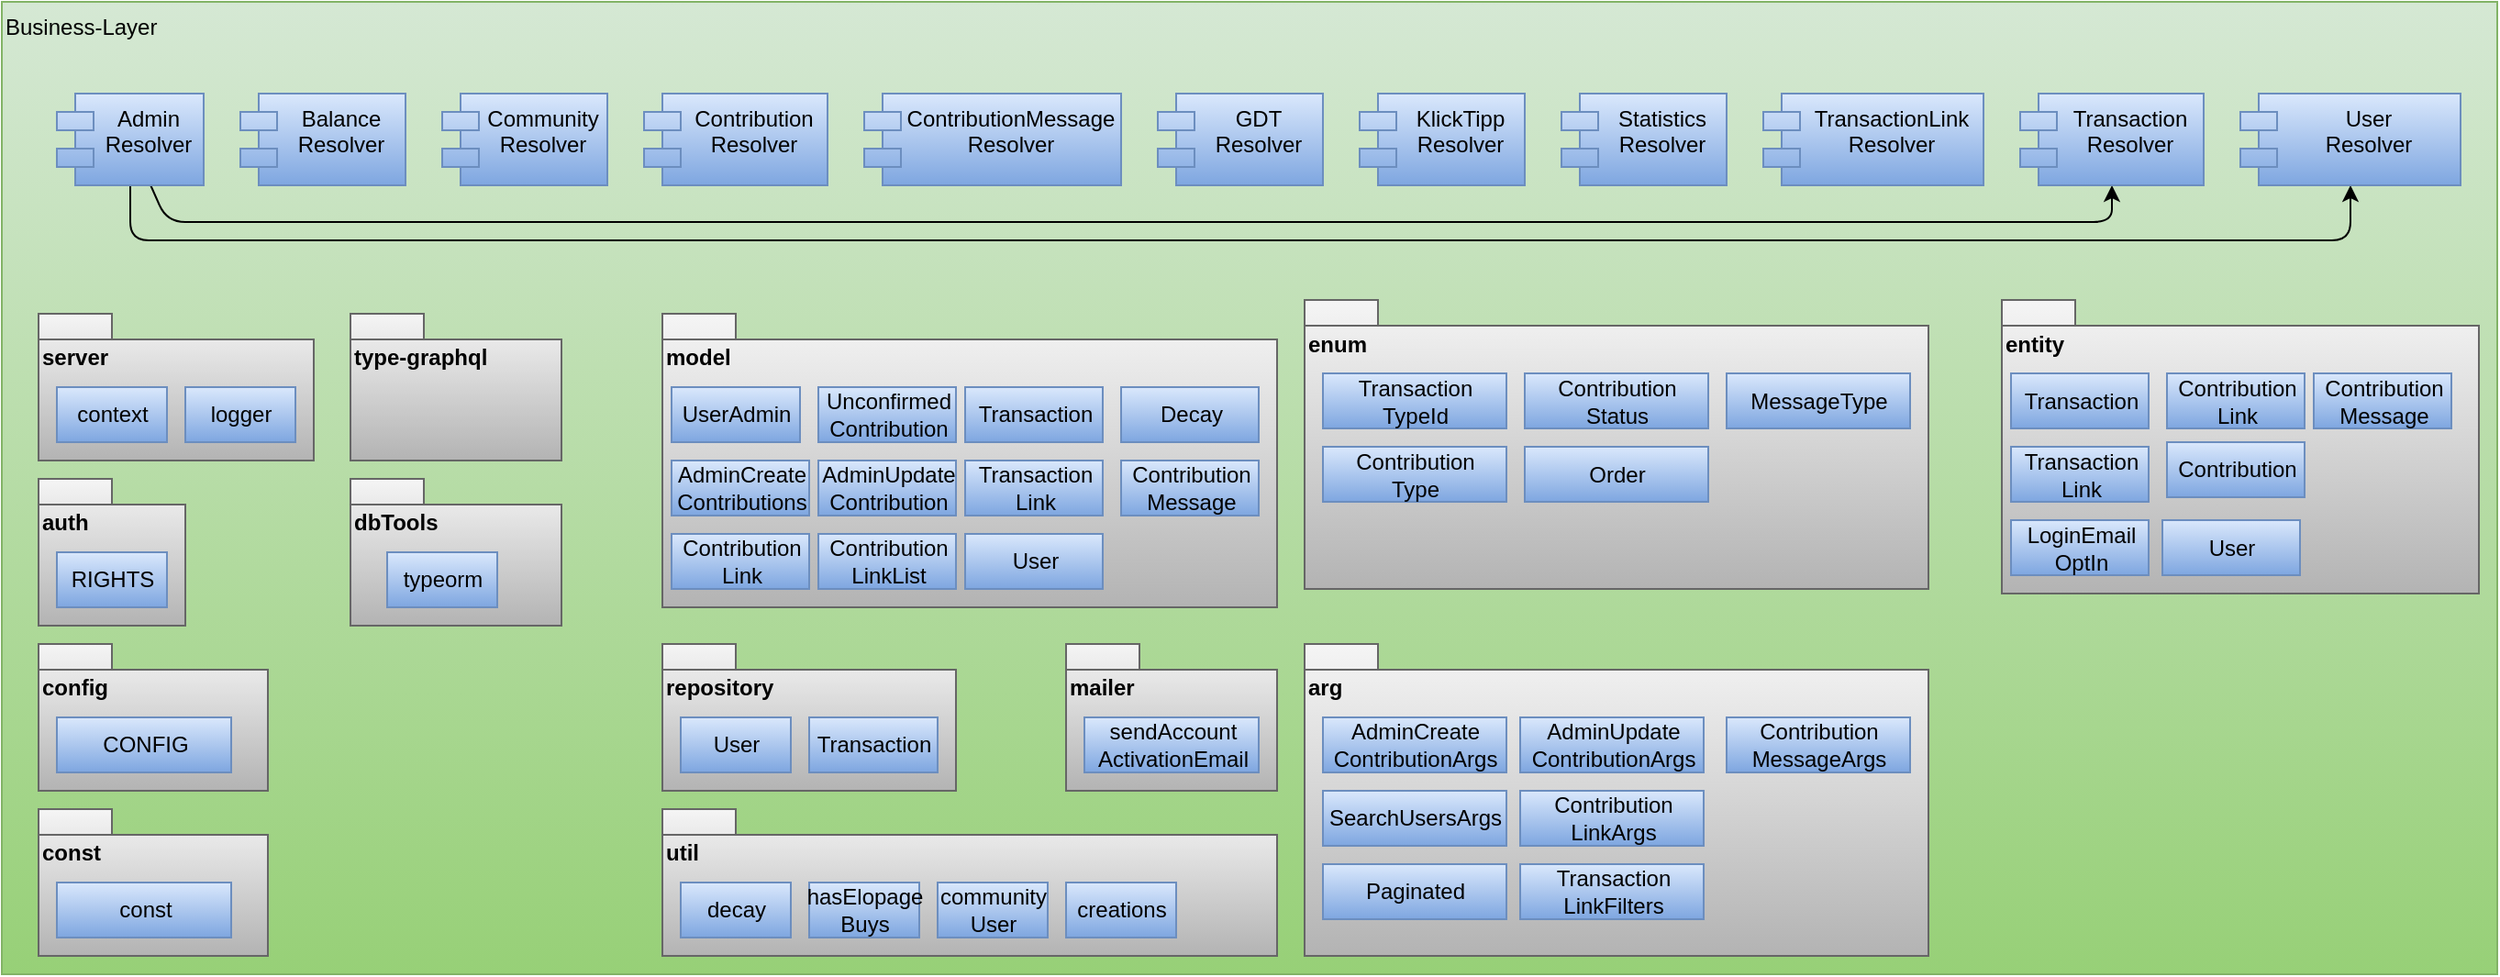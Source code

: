 <mxfile>
    <diagram id="ShO7q3t4R8ToIVqjYavh" name="Seite-1">
        <mxGraphModel dx="1381" dy="800" grid="1" gridSize="10" guides="1" tooltips="1" connect="1" arrows="1" fold="1" page="1" pageScale="1" pageWidth="2336" pageHeight="1654" math="0" shadow="0">
            <root>
                <mxCell id="0"/>
                <mxCell id="1" parent="0"/>
                <mxCell id="2" value="Business-Layer" style="rounded=0;whiteSpace=wrap;html=1;fillColor=#d5e8d4;strokeColor=#82b366;gradientColor=#97d077;align=left;verticalAlign=top;" vertex="1" parent="1">
                    <mxGeometry x="40" y="80" width="1360" height="530" as="geometry"/>
                </mxCell>
                <mxCell id="57" style="edgeStyle=none;html=1;entryX=0.5;entryY=1;entryDx=0;entryDy=0;" edge="1" parent="1" source="3" target="13">
                    <mxGeometry relative="1" as="geometry">
                        <Array as="points">
                            <mxPoint x="110" y="210"/>
                            <mxPoint x="1320" y="210"/>
                        </Array>
                    </mxGeometry>
                </mxCell>
                <mxCell id="58" style="edgeStyle=none;html=1;entryX=0.5;entryY=1;entryDx=0;entryDy=0;" edge="1" parent="1" source="3" target="12">
                    <mxGeometry relative="1" as="geometry">
                        <Array as="points">
                            <mxPoint x="130" y="200"/>
                            <mxPoint x="1190" y="200"/>
                        </Array>
                    </mxGeometry>
                </mxCell>
                <mxCell id="3" value="Admin&#10;Resolver" style="shape=module;align=left;spacingLeft=20;align=center;verticalAlign=top;fillColor=#dae8fc;gradientColor=#7ea6e0;strokeColor=#6c8ebf;" vertex="1" parent="1">
                    <mxGeometry x="70" y="130" width="80" height="50" as="geometry"/>
                </mxCell>
                <mxCell id="4" value="Balance&#10;Resolver" style="shape=module;align=left;spacingLeft=20;align=center;verticalAlign=top;fillColor=#dae8fc;gradientColor=#7ea6e0;strokeColor=#6c8ebf;" vertex="1" parent="1">
                    <mxGeometry x="170" y="130" width="90" height="50" as="geometry"/>
                </mxCell>
                <mxCell id="5" value="Community&#10;Resolver" style="shape=module;align=left;spacingLeft=20;align=center;verticalAlign=top;fillColor=#dae8fc;gradientColor=#7ea6e0;strokeColor=#6c8ebf;" vertex="1" parent="1">
                    <mxGeometry x="280" y="130" width="90" height="50" as="geometry"/>
                </mxCell>
                <mxCell id="6" value="Contribution&#10;Resolver" style="shape=module;align=left;spacingLeft=20;align=center;verticalAlign=top;fillColor=#dae8fc;gradientColor=#7ea6e0;strokeColor=#6c8ebf;" vertex="1" parent="1">
                    <mxGeometry x="390" y="130" width="100" height="50" as="geometry"/>
                </mxCell>
                <mxCell id="7" value="ContributionMessage&#10;Resolver" style="shape=module;align=left;spacingLeft=20;align=center;verticalAlign=top;fillColor=#dae8fc;gradientColor=#7ea6e0;strokeColor=#6c8ebf;" vertex="1" parent="1">
                    <mxGeometry x="510" y="130" width="140" height="50" as="geometry"/>
                </mxCell>
                <mxCell id="8" value="GDT&#10;Resolver" style="shape=module;align=left;spacingLeft=20;align=center;verticalAlign=top;fillColor=#dae8fc;gradientColor=#7ea6e0;strokeColor=#6c8ebf;" vertex="1" parent="1">
                    <mxGeometry x="670" y="130" width="90" height="50" as="geometry"/>
                </mxCell>
                <mxCell id="9" value="KlickTipp&#10;Resolver" style="shape=module;align=left;spacingLeft=20;align=center;verticalAlign=top;fillColor=#dae8fc;gradientColor=#7ea6e0;strokeColor=#6c8ebf;" vertex="1" parent="1">
                    <mxGeometry x="780" y="130" width="90" height="50" as="geometry"/>
                </mxCell>
                <mxCell id="10" value="Statistics&#10;Resolver" style="shape=module;align=left;spacingLeft=20;align=center;verticalAlign=top;fillColor=#dae8fc;gradientColor=#7ea6e0;strokeColor=#6c8ebf;" vertex="1" parent="1">
                    <mxGeometry x="890" y="130" width="90" height="50" as="geometry"/>
                </mxCell>
                <mxCell id="11" value="TransactionLink&#10;Resolver" style="shape=module;align=left;spacingLeft=20;align=center;verticalAlign=top;fillColor=#dae8fc;gradientColor=#7ea6e0;strokeColor=#6c8ebf;" vertex="1" parent="1">
                    <mxGeometry x="1000" y="130" width="120" height="50" as="geometry"/>
                </mxCell>
                <mxCell id="12" value="Transaction&#10;Resolver" style="shape=module;align=left;spacingLeft=20;align=center;verticalAlign=top;fillColor=#dae8fc;gradientColor=#7ea6e0;strokeColor=#6c8ebf;" vertex="1" parent="1">
                    <mxGeometry x="1140" y="130" width="100" height="50" as="geometry"/>
                </mxCell>
                <mxCell id="13" value="User&#10;Resolver" style="shape=module;align=left;spacingLeft=20;align=center;verticalAlign=top;fillColor=#dae8fc;gradientColor=#7ea6e0;strokeColor=#6c8ebf;" vertex="1" parent="1">
                    <mxGeometry x="1260" y="130" width="120" height="50" as="geometry"/>
                </mxCell>
                <mxCell id="15" value="server" style="shape=folder;fontStyle=1;spacingTop=10;tabWidth=40;tabHeight=14;tabPosition=left;html=1;align=left;verticalAlign=top;fillColor=#f5f5f5;gradientColor=#b3b3b3;strokeColor=#666666;" vertex="1" parent="1">
                    <mxGeometry x="60" y="250" width="150" height="80" as="geometry"/>
                </mxCell>
                <mxCell id="14" value="context" style="html=1;fillColor=#dae8fc;gradientColor=#7ea6e0;strokeColor=#6c8ebf;" vertex="1" parent="1">
                    <mxGeometry x="70" y="290" width="60" height="30" as="geometry"/>
                </mxCell>
                <mxCell id="16" value="logger" style="html=1;fillColor=#dae8fc;gradientColor=#7ea6e0;strokeColor=#6c8ebf;" vertex="1" parent="1">
                    <mxGeometry x="140" y="290" width="60" height="30" as="geometry"/>
                </mxCell>
                <mxCell id="17" value="model" style="shape=folder;fontStyle=1;spacingTop=10;tabWidth=40;tabHeight=14;tabPosition=left;html=1;align=left;verticalAlign=top;fillColor=#f5f5f5;gradientColor=#b3b3b3;strokeColor=#666666;" vertex="1" parent="1">
                    <mxGeometry x="400" y="250" width="335" height="160" as="geometry"/>
                </mxCell>
                <mxCell id="18" value="UserAdmin" style="html=1;fillColor=#dae8fc;gradientColor=#7ea6e0;strokeColor=#6c8ebf;" vertex="1" parent="1">
                    <mxGeometry x="405" y="290" width="70" height="30" as="geometry"/>
                </mxCell>
                <mxCell id="19" value="Unconfirmed&lt;br&gt;Contribution" style="html=1;fillColor=#dae8fc;gradientColor=#7ea6e0;strokeColor=#6c8ebf;" vertex="1" parent="1">
                    <mxGeometry x="485" y="290" width="75" height="30" as="geometry"/>
                </mxCell>
                <mxCell id="20" value="AdminCreate&lt;br&gt;Contributions" style="html=1;fillColor=#dae8fc;gradientColor=#7ea6e0;strokeColor=#6c8ebf;" vertex="1" parent="1">
                    <mxGeometry x="405" y="330" width="75" height="30" as="geometry"/>
                </mxCell>
                <mxCell id="21" value="AdminUpdate&lt;br&gt;Contribution" style="html=1;fillColor=#dae8fc;gradientColor=#7ea6e0;strokeColor=#6c8ebf;" vertex="1" parent="1">
                    <mxGeometry x="485" y="330" width="75" height="30" as="geometry"/>
                </mxCell>
                <mxCell id="22" value="Contribution&lt;br&gt;Link" style="html=1;fillColor=#dae8fc;gradientColor=#7ea6e0;strokeColor=#6c8ebf;" vertex="1" parent="1">
                    <mxGeometry x="405" y="370" width="75" height="30" as="geometry"/>
                </mxCell>
                <mxCell id="23" value="Contribution&lt;br&gt;LinkList" style="html=1;fillColor=#dae8fc;gradientColor=#7ea6e0;strokeColor=#6c8ebf;" vertex="1" parent="1">
                    <mxGeometry x="485" y="370" width="75" height="30" as="geometry"/>
                </mxCell>
                <mxCell id="24" value="auth" style="shape=folder;fontStyle=1;spacingTop=10;tabWidth=40;tabHeight=14;tabPosition=left;html=1;align=left;verticalAlign=top;fillColor=#f5f5f5;gradientColor=#b3b3b3;strokeColor=#666666;" vertex="1" parent="1">
                    <mxGeometry x="60" y="340" width="80" height="80" as="geometry"/>
                </mxCell>
                <mxCell id="25" value="RIGHTS" style="html=1;fillColor=#dae8fc;gradientColor=#7ea6e0;strokeColor=#6c8ebf;" vertex="1" parent="1">
                    <mxGeometry x="70" y="380" width="60" height="30" as="geometry"/>
                </mxCell>
                <mxCell id="26" value="repository" style="shape=folder;fontStyle=1;spacingTop=10;tabWidth=40;tabHeight=14;tabPosition=left;html=1;align=left;verticalAlign=top;fillColor=#f5f5f5;gradientColor=#b3b3b3;strokeColor=#666666;" vertex="1" parent="1">
                    <mxGeometry x="400" y="430" width="160" height="80" as="geometry"/>
                </mxCell>
                <mxCell id="27" value="User" style="html=1;fillColor=#dae8fc;gradientColor=#7ea6e0;strokeColor=#6c8ebf;" vertex="1" parent="1">
                    <mxGeometry x="410" y="470" width="60" height="30" as="geometry"/>
                </mxCell>
                <mxCell id="28" value="arg" style="shape=folder;fontStyle=1;spacingTop=10;tabWidth=40;tabHeight=14;tabPosition=left;html=1;align=left;verticalAlign=top;fillColor=#f5f5f5;gradientColor=#b3b3b3;strokeColor=#666666;" vertex="1" parent="1">
                    <mxGeometry x="750" y="430" width="340" height="170" as="geometry"/>
                </mxCell>
                <mxCell id="29" value="AdminCreate&lt;br&gt;ContributionArgs" style="html=1;fillColor=#dae8fc;gradientColor=#7ea6e0;strokeColor=#6c8ebf;" vertex="1" parent="1">
                    <mxGeometry x="760" y="470" width="100" height="30" as="geometry"/>
                </mxCell>
                <mxCell id="30" value="AdminUpdate&lt;br&gt;ContributionArgs" style="html=1;fillColor=#dae8fc;gradientColor=#7ea6e0;strokeColor=#6c8ebf;" vertex="1" parent="1">
                    <mxGeometry x="867.5" y="470" width="100" height="30" as="geometry"/>
                </mxCell>
                <mxCell id="32" value="SearchUsersArgs" style="html=1;fillColor=#dae8fc;gradientColor=#7ea6e0;strokeColor=#6c8ebf;" vertex="1" parent="1">
                    <mxGeometry x="760" y="510" width="100" height="30" as="geometry"/>
                </mxCell>
                <mxCell id="33" value="Contribution&lt;br&gt;LinkArgs" style="html=1;fillColor=#dae8fc;gradientColor=#7ea6e0;strokeColor=#6c8ebf;" vertex="1" parent="1">
                    <mxGeometry x="867.5" y="510" width="100" height="30" as="geometry"/>
                </mxCell>
                <mxCell id="34" value="entity" style="shape=folder;fontStyle=1;spacingTop=10;tabWidth=40;tabHeight=14;tabPosition=left;html=1;align=left;verticalAlign=top;fillColor=#f5f5f5;gradientColor=#b3b3b3;strokeColor=#666666;" vertex="1" parent="1">
                    <mxGeometry x="1130" y="242.5" width="260" height="160" as="geometry"/>
                </mxCell>
                <mxCell id="35" value="Transaction" style="html=1;fillColor=#dae8fc;gradientColor=#7ea6e0;strokeColor=#6c8ebf;" vertex="1" parent="1">
                    <mxGeometry x="1135" y="282.5" width="75" height="30" as="geometry"/>
                </mxCell>
                <mxCell id="36" value="Contribution&lt;br&gt;Link" style="html=1;fillColor=#dae8fc;gradientColor=#7ea6e0;strokeColor=#6c8ebf;" vertex="1" parent="1">
                    <mxGeometry x="1220" y="282.5" width="75" height="30" as="geometry"/>
                </mxCell>
                <mxCell id="37" value="Transaction&lt;br&gt;Link" style="html=1;fillColor=#dae8fc;gradientColor=#7ea6e0;strokeColor=#6c8ebf;" vertex="1" parent="1">
                    <mxGeometry x="1135" y="322.5" width="75" height="30" as="geometry"/>
                </mxCell>
                <mxCell id="38" value="Transaction" style="html=1;fillColor=#dae8fc;gradientColor=#7ea6e0;strokeColor=#6c8ebf;" vertex="1" parent="1">
                    <mxGeometry x="565" y="290" width="75" height="30" as="geometry"/>
                </mxCell>
                <mxCell id="39" value="Transaction&lt;br&gt;Link" style="html=1;fillColor=#dae8fc;gradientColor=#7ea6e0;strokeColor=#6c8ebf;" vertex="1" parent="1">
                    <mxGeometry x="565" y="330" width="75" height="30" as="geometry"/>
                </mxCell>
                <mxCell id="40" value="Transaction" style="html=1;fillColor=#dae8fc;gradientColor=#7ea6e0;strokeColor=#6c8ebf;" vertex="1" parent="1">
                    <mxGeometry x="480" y="470" width="70" height="30" as="geometry"/>
                </mxCell>
                <mxCell id="41" value="util" style="shape=folder;fontStyle=1;spacingTop=10;tabWidth=40;tabHeight=14;tabPosition=left;html=1;align=left;verticalAlign=top;fillColor=#f5f5f5;gradientColor=#b3b3b3;strokeColor=#666666;" vertex="1" parent="1">
                    <mxGeometry x="400" y="520" width="335" height="80" as="geometry"/>
                </mxCell>
                <mxCell id="42" value="decay" style="html=1;fillColor=#dae8fc;gradientColor=#7ea6e0;strokeColor=#6c8ebf;" vertex="1" parent="1">
                    <mxGeometry x="410" y="560" width="60" height="30" as="geometry"/>
                </mxCell>
                <mxCell id="43" value="Contribution" style="html=1;fillColor=#dae8fc;gradientColor=#7ea6e0;strokeColor=#6c8ebf;" vertex="1" parent="1">
                    <mxGeometry x="1220" y="320" width="75" height="30" as="geometry"/>
                </mxCell>
                <mxCell id="44" value="hasElopage&lt;br&gt;Buys" style="html=1;fillColor=#dae8fc;gradientColor=#7ea6e0;strokeColor=#6c8ebf;" vertex="1" parent="1">
                    <mxGeometry x="480" y="560" width="60" height="30" as="geometry"/>
                </mxCell>
                <mxCell id="45" value="LoginEmail&lt;br&gt;OptIn" style="html=1;fillColor=#dae8fc;gradientColor=#7ea6e0;strokeColor=#6c8ebf;" vertex="1" parent="1">
                    <mxGeometry x="1135" y="362.5" width="75" height="30" as="geometry"/>
                </mxCell>
                <mxCell id="46" value="User" style="html=1;fillColor=#dae8fc;gradientColor=#7ea6e0;strokeColor=#6c8ebf;" vertex="1" parent="1">
                    <mxGeometry x="1217.5" y="362.5" width="75" height="30" as="geometry"/>
                </mxCell>
                <mxCell id="47" value="User" style="html=1;fillColor=#dae8fc;gradientColor=#7ea6e0;strokeColor=#6c8ebf;" vertex="1" parent="1">
                    <mxGeometry x="565" y="370" width="75" height="30" as="geometry"/>
                </mxCell>
                <mxCell id="48" value="enum" style="shape=folder;fontStyle=1;spacingTop=10;tabWidth=40;tabHeight=14;tabPosition=left;html=1;align=left;verticalAlign=top;fillColor=#f5f5f5;gradientColor=#b3b3b3;strokeColor=#666666;" vertex="1" parent="1">
                    <mxGeometry x="750" y="242.5" width="340" height="157.5" as="geometry"/>
                </mxCell>
                <mxCell id="49" value="Transaction&lt;br&gt;TypeId" style="html=1;fillColor=#dae8fc;gradientColor=#7ea6e0;strokeColor=#6c8ebf;" vertex="1" parent="1">
                    <mxGeometry x="760" y="282.5" width="100" height="30" as="geometry"/>
                </mxCell>
                <mxCell id="50" value="Contribution&lt;br&gt;Type" style="html=1;fillColor=#dae8fc;gradientColor=#7ea6e0;strokeColor=#6c8ebf;" vertex="1" parent="1">
                    <mxGeometry x="760" y="322.5" width="100" height="30" as="geometry"/>
                </mxCell>
                <mxCell id="51" value="Contribution&lt;br&gt;Status" style="html=1;fillColor=#dae8fc;gradientColor=#7ea6e0;strokeColor=#6c8ebf;" vertex="1" parent="1">
                    <mxGeometry x="870" y="282.5" width="100" height="30" as="geometry"/>
                </mxCell>
                <mxCell id="52" value="Decay" style="html=1;fillColor=#dae8fc;gradientColor=#7ea6e0;strokeColor=#6c8ebf;" vertex="1" parent="1">
                    <mxGeometry x="650" y="290" width="75" height="30" as="geometry"/>
                </mxCell>
                <mxCell id="53" value="Paginated" style="html=1;fillColor=#dae8fc;gradientColor=#7ea6e0;strokeColor=#6c8ebf;" vertex="1" parent="1">
                    <mxGeometry x="760" y="550" width="100" height="30" as="geometry"/>
                </mxCell>
                <mxCell id="54" value="Transaction&lt;br&gt;LinkFilters" style="html=1;fillColor=#dae8fc;gradientColor=#7ea6e0;strokeColor=#6c8ebf;" vertex="1" parent="1">
                    <mxGeometry x="867.5" y="550" width="100" height="30" as="geometry"/>
                </mxCell>
                <mxCell id="55" value="Order" style="html=1;fillColor=#dae8fc;gradientColor=#7ea6e0;strokeColor=#6c8ebf;" vertex="1" parent="1">
                    <mxGeometry x="870" y="322.5" width="100" height="30" as="geometry"/>
                </mxCell>
                <mxCell id="56" value="community&lt;br&gt;User" style="html=1;fillColor=#dae8fc;gradientColor=#7ea6e0;strokeColor=#6c8ebf;" vertex="1" parent="1">
                    <mxGeometry x="550" y="560" width="60" height="30" as="geometry"/>
                </mxCell>
                <mxCell id="59" value="mailer" style="shape=folder;fontStyle=1;spacingTop=10;tabWidth=40;tabHeight=14;tabPosition=left;html=1;align=left;verticalAlign=top;fillColor=#f5f5f5;gradientColor=#b3b3b3;strokeColor=#666666;" vertex="1" parent="1">
                    <mxGeometry x="620" y="430" width="115" height="80" as="geometry"/>
                </mxCell>
                <mxCell id="60" value="sendAccount&lt;br&gt;ActivationEmail" style="html=1;fillColor=#dae8fc;gradientColor=#7ea6e0;strokeColor=#6c8ebf;" vertex="1" parent="1">
                    <mxGeometry x="630" y="470" width="95" height="30" as="geometry"/>
                </mxCell>
                <mxCell id="61" value="config" style="shape=folder;fontStyle=1;spacingTop=10;tabWidth=40;tabHeight=14;tabPosition=left;html=1;align=left;verticalAlign=top;fillColor=#f5f5f5;gradientColor=#b3b3b3;strokeColor=#666666;" vertex="1" parent="1">
                    <mxGeometry x="60" y="430" width="125" height="80" as="geometry"/>
                </mxCell>
                <mxCell id="62" value="CONFIG" style="html=1;fillColor=#dae8fc;gradientColor=#7ea6e0;strokeColor=#6c8ebf;" vertex="1" parent="1">
                    <mxGeometry x="70" y="470" width="95" height="30" as="geometry"/>
                </mxCell>
                <mxCell id="63" value="creations" style="html=1;fillColor=#dae8fc;gradientColor=#7ea6e0;strokeColor=#6c8ebf;" vertex="1" parent="1">
                    <mxGeometry x="620" y="560" width="60" height="30" as="geometry"/>
                </mxCell>
                <mxCell id="64" value="const" style="shape=folder;fontStyle=1;spacingTop=10;tabWidth=40;tabHeight=14;tabPosition=left;html=1;align=left;verticalAlign=top;fillColor=#f5f5f5;gradientColor=#b3b3b3;strokeColor=#666666;" vertex="1" parent="1">
                    <mxGeometry x="60" y="520" width="125" height="80" as="geometry"/>
                </mxCell>
                <mxCell id="65" value="const" style="html=1;fillColor=#dae8fc;gradientColor=#7ea6e0;strokeColor=#6c8ebf;" vertex="1" parent="1">
                    <mxGeometry x="70" y="560" width="95" height="30" as="geometry"/>
                </mxCell>
                <mxCell id="66" value="Contribution&lt;br&gt;Message" style="html=1;fillColor=#dae8fc;gradientColor=#7ea6e0;strokeColor=#6c8ebf;" vertex="1" parent="1">
                    <mxGeometry x="1300" y="282.5" width="75" height="30" as="geometry"/>
                </mxCell>
                <mxCell id="67" value="Contribution&lt;br&gt;MessageArgs" style="html=1;fillColor=#dae8fc;gradientColor=#7ea6e0;strokeColor=#6c8ebf;" vertex="1" parent="1">
                    <mxGeometry x="980" y="470" width="100" height="30" as="geometry"/>
                </mxCell>
                <mxCell id="68" value="MessageType" style="html=1;fillColor=#dae8fc;gradientColor=#7ea6e0;strokeColor=#6c8ebf;" vertex="1" parent="1">
                    <mxGeometry x="980" y="282.5" width="100" height="30" as="geometry"/>
                </mxCell>
                <mxCell id="69" value="Contribution&lt;br&gt;Message" style="html=1;fillColor=#dae8fc;gradientColor=#7ea6e0;strokeColor=#6c8ebf;" vertex="1" parent="1">
                    <mxGeometry x="650" y="330" width="75" height="30" as="geometry"/>
                </mxCell>
                <mxCell id="70" value="type-graphql" style="shape=folder;fontStyle=1;spacingTop=10;tabWidth=40;tabHeight=14;tabPosition=left;html=1;align=left;verticalAlign=top;fillColor=#f5f5f5;gradientColor=#b3b3b3;strokeColor=#666666;" vertex="1" parent="1">
                    <mxGeometry x="230" y="250" width="115" height="80" as="geometry"/>
                </mxCell>
                <mxCell id="72" value="dbTools" style="shape=folder;fontStyle=1;spacingTop=10;tabWidth=40;tabHeight=14;tabPosition=left;html=1;align=left;verticalAlign=top;fillColor=#f5f5f5;gradientColor=#b3b3b3;strokeColor=#666666;" vertex="1" parent="1">
                    <mxGeometry x="230" y="340" width="115" height="80" as="geometry"/>
                </mxCell>
                <mxCell id="73" value="typeorm" style="html=1;fillColor=#dae8fc;gradientColor=#7ea6e0;strokeColor=#6c8ebf;" vertex="1" parent="1">
                    <mxGeometry x="250" y="380" width="60" height="30" as="geometry"/>
                </mxCell>
            </root>
        </mxGraphModel>
    </diagram>
</mxfile>